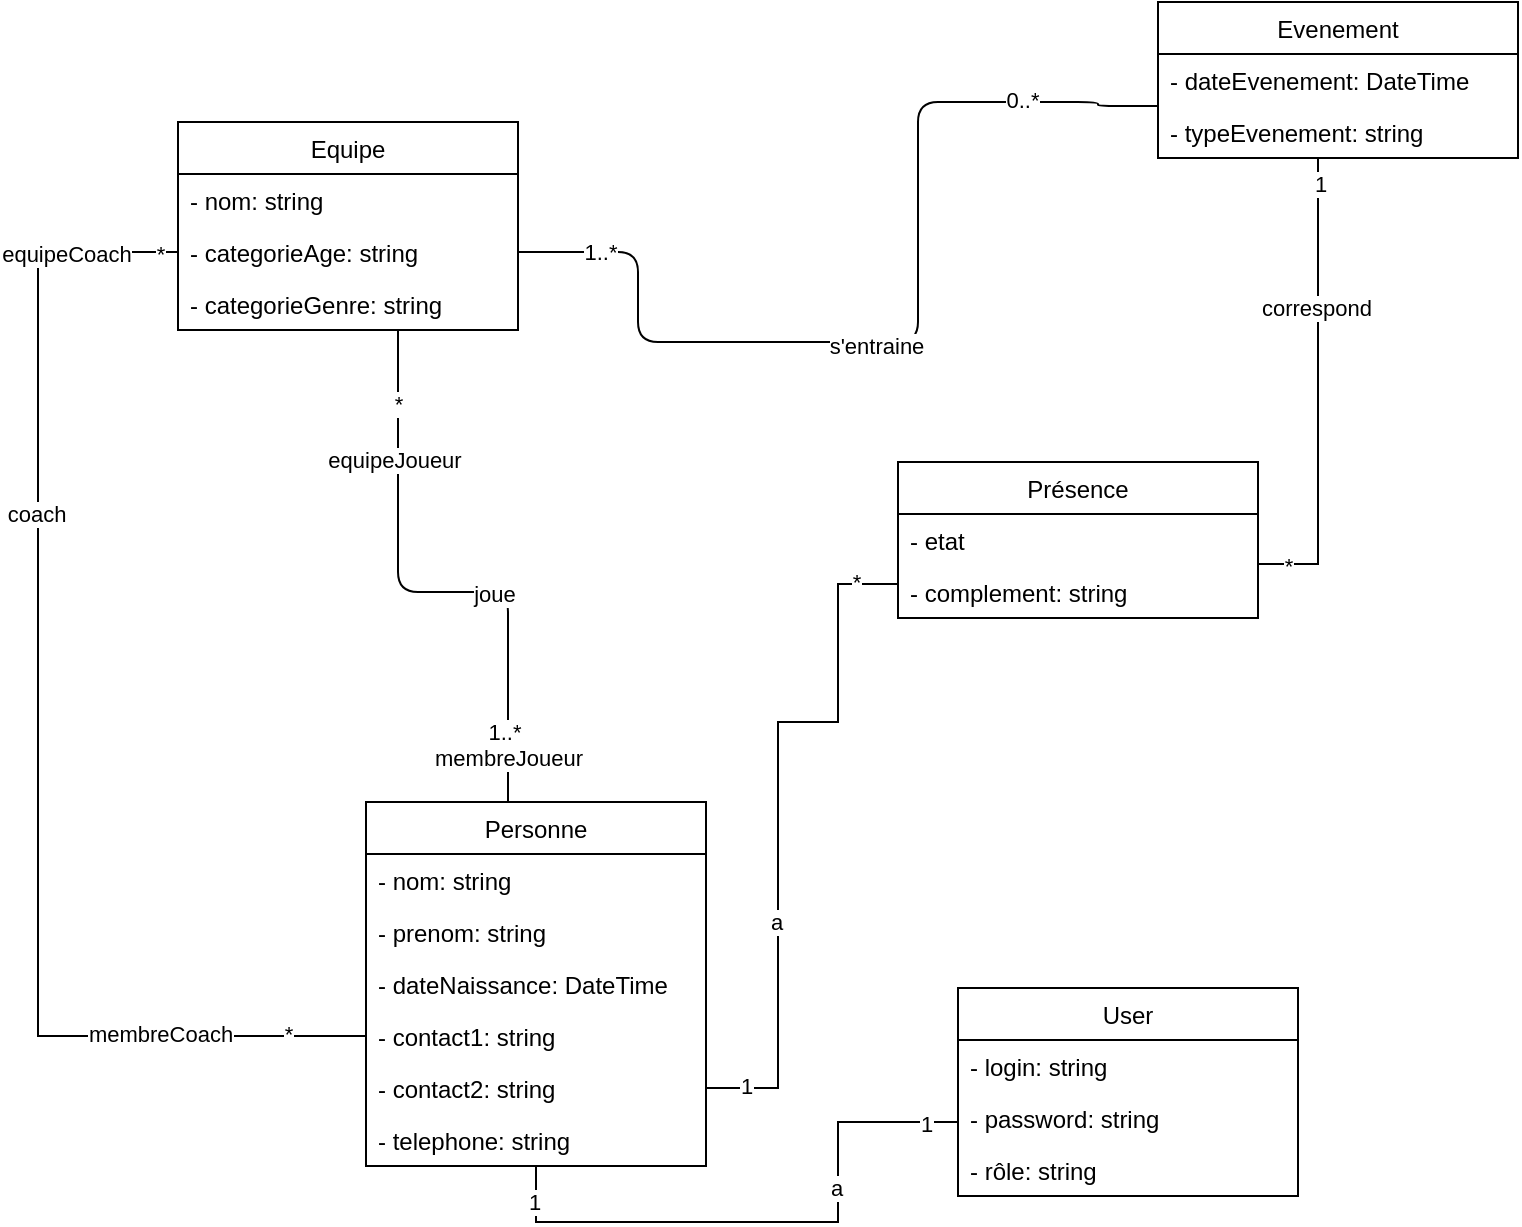 <mxfile>
    <diagram id="K70tNNYMxlvnIxngtAw5" name="Page-1">
        <mxGraphModel dx="1249" dy="719" grid="1" gridSize="10" guides="1" tooltips="1" connect="1" arrows="1" fold="1" page="1" pageScale="1" pageWidth="827" pageHeight="1169" math="0" shadow="0">
            <root>
                <mxCell id="0"/>
                <mxCell id="1" parent="0"/>
                <mxCell id="2" value="Personne" style="swimlane;fontStyle=0;childLayout=stackLayout;horizontal=1;startSize=26;fillColor=none;horizontalStack=0;resizeParent=1;resizeParentMax=0;resizeLast=0;collapsible=1;marginBottom=0;" parent="1" vertex="1">
                    <mxGeometry x="244" y="440" width="170" height="182" as="geometry"/>
                </mxCell>
                <mxCell id="3" value="- nom: string" style="text;strokeColor=none;fillColor=none;align=left;verticalAlign=top;spacingLeft=4;spacingRight=4;overflow=hidden;rotatable=0;points=[[0,0.5],[1,0.5]];portConstraint=eastwest;" parent="2" vertex="1">
                    <mxGeometry y="26" width="170" height="26" as="geometry"/>
                </mxCell>
                <mxCell id="4" value="- prenom: string" style="text;strokeColor=none;fillColor=none;align=left;verticalAlign=top;spacingLeft=4;spacingRight=4;overflow=hidden;rotatable=0;points=[[0,0.5],[1,0.5]];portConstraint=eastwest;" parent="2" vertex="1">
                    <mxGeometry y="52" width="170" height="26" as="geometry"/>
                </mxCell>
                <mxCell id="5" value="- dateNaissance: DateTime" style="text;strokeColor=none;fillColor=none;align=left;verticalAlign=top;spacingLeft=4;spacingRight=4;overflow=hidden;rotatable=0;points=[[0,0.5],[1,0.5]];portConstraint=eastwest;" parent="2" vertex="1">
                    <mxGeometry y="78" width="170" height="26" as="geometry"/>
                </mxCell>
                <mxCell id="22" value="- contact1: string" style="text;strokeColor=none;fillColor=none;align=left;verticalAlign=top;spacingLeft=4;spacingRight=4;overflow=hidden;rotatable=0;points=[[0,0.5],[1,0.5]];portConstraint=eastwest;" parent="2" vertex="1">
                    <mxGeometry y="104" width="170" height="26" as="geometry"/>
                </mxCell>
                <mxCell id="23" value="- contact2: string" style="text;strokeColor=none;fillColor=none;align=left;verticalAlign=top;spacingLeft=4;spacingRight=4;overflow=hidden;rotatable=0;points=[[0,0.5],[1,0.5]];portConstraint=eastwest;" parent="2" vertex="1">
                    <mxGeometry y="130" width="170" height="26" as="geometry"/>
                </mxCell>
                <mxCell id="108" value="- telephone: string" style="text;strokeColor=none;fillColor=none;align=left;verticalAlign=top;spacingLeft=4;spacingRight=4;overflow=hidden;rotatable=0;points=[[0,0.5],[1,0.5]];portConstraint=eastwest;" parent="2" vertex="1">
                    <mxGeometry y="156" width="170" height="26" as="geometry"/>
                </mxCell>
                <mxCell id="6" value="Equipe" style="swimlane;fontStyle=0;childLayout=stackLayout;horizontal=1;startSize=26;fillColor=none;horizontalStack=0;resizeParent=1;resizeParentMax=0;resizeLast=0;collapsible=1;marginBottom=0;" parent="1" vertex="1">
                    <mxGeometry x="150" y="100" width="170" height="104" as="geometry"/>
                </mxCell>
                <mxCell id="7" value="- nom: string" style="text;strokeColor=none;fillColor=none;align=left;verticalAlign=top;spacingLeft=4;spacingRight=4;overflow=hidden;rotatable=0;points=[[0,0.5],[1,0.5]];portConstraint=eastwest;" parent="6" vertex="1">
                    <mxGeometry y="26" width="170" height="26" as="geometry"/>
                </mxCell>
                <mxCell id="118" value="- categorieAge: string" style="text;strokeColor=none;fillColor=none;align=left;verticalAlign=top;spacingLeft=4;spacingRight=4;overflow=hidden;rotatable=0;points=[[0,0.5],[1,0.5]];portConstraint=eastwest;" parent="6" vertex="1">
                    <mxGeometry y="52" width="170" height="26" as="geometry"/>
                </mxCell>
                <mxCell id="122" value="- categorieGenre: string" style="text;strokeColor=none;fillColor=none;align=left;verticalAlign=top;spacingLeft=4;spacingRight=4;overflow=hidden;rotatable=0;points=[[0,0.5],[1,0.5]];portConstraint=eastwest;" parent="6" vertex="1">
                    <mxGeometry y="78" width="170" height="26" as="geometry"/>
                </mxCell>
                <mxCell id="32" value="" style="endArrow=none;html=1;edgeStyle=orthogonalEdgeStyle;" parent="1" source="6" target="2" edge="1">
                    <mxGeometry relative="1" as="geometry">
                        <mxPoint x="235" y="192" as="sourcePoint"/>
                        <mxPoint x="245" y="290" as="targetPoint"/>
                        <Array as="points">
                            <mxPoint x="260" y="335"/>
                            <mxPoint x="315" y="335"/>
                        </Array>
                    </mxGeometry>
                </mxCell>
                <mxCell id="33" value="joue" style="edgeLabel;html=1;align=center;verticalAlign=middle;resizable=0;points=[];" parent="32" vertex="1" connectable="0">
                    <mxGeometry x="0.23" y="-1" relative="1" as="geometry">
                        <mxPoint as="offset"/>
                    </mxGeometry>
                </mxCell>
                <mxCell id="34" value="*" style="edgeLabel;html=1;align=center;verticalAlign=middle;resizable=0;points=[];" parent="32" vertex="1" connectable="0">
                    <mxGeometry x="-0.75" relative="1" as="geometry">
                        <mxPoint as="offset"/>
                    </mxGeometry>
                </mxCell>
                <mxCell id="35" value="1..*" style="edgeLabel;html=1;align=center;verticalAlign=middle;resizable=0;points=[];" parent="32" vertex="1" connectable="0">
                    <mxGeometry x="0.76" y="-2" relative="1" as="geometry">
                        <mxPoint as="offset"/>
                    </mxGeometry>
                </mxCell>
                <mxCell id="xc1KIOMH44BrLQuGxw0R-176" value="membreJoueur" style="edgeLabel;html=1;align=center;verticalAlign=middle;resizable=0;points=[];" parent="32" vertex="1" connectable="0">
                    <mxGeometry x="0.845" relative="1" as="geometry">
                        <mxPoint as="offset"/>
                    </mxGeometry>
                </mxCell>
                <mxCell id="xc1KIOMH44BrLQuGxw0R-178" value="equipeJoueur" style="edgeLabel;html=1;align=center;verticalAlign=middle;resizable=0;points=[];" parent="32" vertex="1" connectable="0">
                    <mxGeometry x="-0.552" y="-2" relative="1" as="geometry">
                        <mxPoint as="offset"/>
                    </mxGeometry>
                </mxCell>
                <mxCell id="xc1KIOMH44BrLQuGxw0R-154" style="edgeStyle=orthogonalEdgeStyle;rounded=0;orthogonalLoop=1;jettySize=auto;html=1;endArrow=none;endFill=0;" parent="1" source="50" target="xc1KIOMH44BrLQuGxw0R-146" edge="1">
                    <mxGeometry relative="1" as="geometry">
                        <Array as="points">
                            <mxPoint x="720" y="321"/>
                        </Array>
                    </mxGeometry>
                </mxCell>
                <mxCell id="xc1KIOMH44BrLQuGxw0R-155" value="*" style="edgeLabel;html=1;align=center;verticalAlign=middle;resizable=0;points=[];" parent="xc1KIOMH44BrLQuGxw0R-154" vertex="1" connectable="0">
                    <mxGeometry x="0.876" y="1" relative="1" as="geometry">
                        <mxPoint as="offset"/>
                    </mxGeometry>
                </mxCell>
                <mxCell id="xc1KIOMH44BrLQuGxw0R-156" value="1" style="edgeLabel;html=1;align=center;verticalAlign=middle;resizable=0;points=[];" parent="xc1KIOMH44BrLQuGxw0R-154" vertex="1" connectable="0">
                    <mxGeometry x="-0.889" y="1" relative="1" as="geometry">
                        <mxPoint as="offset"/>
                    </mxGeometry>
                </mxCell>
                <mxCell id="xc1KIOMH44BrLQuGxw0R-165" value="correspond" style="edgeLabel;html=1;align=center;verticalAlign=middle;resizable=0;points=[];" parent="xc1KIOMH44BrLQuGxw0R-154" vertex="1" connectable="0">
                    <mxGeometry x="-0.358" y="-1" relative="1" as="geometry">
                        <mxPoint as="offset"/>
                    </mxGeometry>
                </mxCell>
                <mxCell id="50" value="Evenement" style="swimlane;fontStyle=0;childLayout=stackLayout;horizontal=1;startSize=26;fillColor=none;horizontalStack=0;resizeParent=1;resizeParentMax=0;resizeLast=0;collapsible=1;marginBottom=0;" parent="1" vertex="1">
                    <mxGeometry x="640" y="40" width="180" height="78" as="geometry"/>
                </mxCell>
                <mxCell id="81" value="- dateEvenement: DateTime" style="text;strokeColor=none;fillColor=none;align=left;verticalAlign=top;spacingLeft=4;spacingRight=4;overflow=hidden;rotatable=0;points=[[0,0.5],[1,0.5]];portConstraint=eastwest;" parent="50" vertex="1">
                    <mxGeometry y="26" width="180" height="26" as="geometry"/>
                </mxCell>
                <mxCell id="117" value="- typeEvenement: string" style="text;strokeColor=none;fillColor=none;align=left;verticalAlign=top;spacingLeft=4;spacingRight=4;overflow=hidden;rotatable=0;points=[[0,0.5],[1,0.5]];portConstraint=eastwest;" parent="50" vertex="1">
                    <mxGeometry y="52" width="180" height="26" as="geometry"/>
                </mxCell>
                <mxCell id="134" value="" style="html=1;edgeStyle=orthogonalEdgeStyle;endArrow=none;endFill=0;" parent="1" source="6" target="50" edge="1">
                    <mxGeometry relative="1" as="geometry">
                        <Array as="points">
                            <mxPoint x="380" y="165"/>
                            <mxPoint x="380" y="210"/>
                            <mxPoint x="520" y="210"/>
                            <mxPoint x="520" y="90"/>
                            <mxPoint x="610" y="90"/>
                            <mxPoint x="610" y="92"/>
                        </Array>
                        <mxPoint x="380" y="450" as="sourcePoint"/>
                        <mxPoint x="530" y="170" as="targetPoint"/>
                    </mxGeometry>
                </mxCell>
                <mxCell id="135" value="s'entraine" style="edgeLabel;html=1;align=center;verticalAlign=middle;resizable=0;points=[];" parent="134" vertex="1" connectable="0">
                    <mxGeometry x="-0.081" y="-2" relative="1" as="geometry">
                        <mxPoint as="offset"/>
                    </mxGeometry>
                </mxCell>
                <mxCell id="136" value="1..*" style="edgeLabel;html=1;align=center;verticalAlign=middle;resizable=0;points=[];" parent="134" vertex="1" connectable="0">
                    <mxGeometry x="-0.831" relative="1" as="geometry">
                        <mxPoint as="offset"/>
                    </mxGeometry>
                </mxCell>
                <mxCell id="137" value="0..*" style="edgeLabel;html=1;align=center;verticalAlign=middle;resizable=0;points=[];" parent="134" vertex="1" connectable="0">
                    <mxGeometry x="0.711" y="1" relative="1" as="geometry">
                        <mxPoint as="offset"/>
                    </mxGeometry>
                </mxCell>
                <mxCell id="xc1KIOMH44BrLQuGxw0R-146" value="Présence" style="swimlane;fontStyle=0;childLayout=stackLayout;horizontal=1;startSize=26;fillColor=none;horizontalStack=0;resizeParent=1;resizeParentMax=0;resizeLast=0;collapsible=1;marginBottom=0;" parent="1" vertex="1">
                    <mxGeometry x="510" y="270" width="180" height="78" as="geometry"/>
                </mxCell>
                <mxCell id="xc1KIOMH44BrLQuGxw0R-147" value="- etat" style="text;strokeColor=none;fillColor=none;align=left;verticalAlign=top;spacingLeft=4;spacingRight=4;overflow=hidden;rotatable=0;points=[[0,0.5],[1,0.5]];portConstraint=eastwest;" parent="xc1KIOMH44BrLQuGxw0R-146" vertex="1">
                    <mxGeometry y="26" width="180" height="26" as="geometry"/>
                </mxCell>
                <mxCell id="xc1KIOMH44BrLQuGxw0R-148" value="- complement: string" style="text;strokeColor=none;fillColor=none;align=left;verticalAlign=top;spacingLeft=4;spacingRight=4;overflow=hidden;rotatable=0;points=[[0,0.5],[1,0.5]];portConstraint=eastwest;" parent="xc1KIOMH44BrLQuGxw0R-146" vertex="1">
                    <mxGeometry y="52" width="180" height="26" as="geometry"/>
                </mxCell>
                <mxCell id="xc1KIOMH44BrLQuGxw0R-161" style="edgeStyle=orthogonalEdgeStyle;rounded=0;orthogonalLoop=1;jettySize=auto;html=1;endArrow=none;endFill=0;" parent="1" source="2" target="xc1KIOMH44BrLQuGxw0R-146" edge="1">
                    <mxGeometry relative="1" as="geometry">
                        <mxPoint x="730" y="154" as="sourcePoint"/>
                        <mxPoint x="700" y="331" as="targetPoint"/>
                        <Array as="points">
                            <mxPoint x="450" y="583"/>
                            <mxPoint x="450" y="400"/>
                            <mxPoint x="480" y="400"/>
                            <mxPoint x="480" y="331"/>
                        </Array>
                    </mxGeometry>
                </mxCell>
                <mxCell id="xc1KIOMH44BrLQuGxw0R-162" value="*" style="edgeLabel;html=1;align=center;verticalAlign=middle;resizable=0;points=[];" parent="xc1KIOMH44BrLQuGxw0R-161" vertex="1" connectable="0">
                    <mxGeometry x="0.876" y="1" relative="1" as="geometry">
                        <mxPoint as="offset"/>
                    </mxGeometry>
                </mxCell>
                <mxCell id="xc1KIOMH44BrLQuGxw0R-163" value="1" style="edgeLabel;html=1;align=center;verticalAlign=middle;resizable=0;points=[];" parent="xc1KIOMH44BrLQuGxw0R-161" vertex="1" connectable="0">
                    <mxGeometry x="-0.889" y="1" relative="1" as="geometry">
                        <mxPoint as="offset"/>
                    </mxGeometry>
                </mxCell>
                <mxCell id="xc1KIOMH44BrLQuGxw0R-164" value="a" style="edgeLabel;html=1;align=center;verticalAlign=middle;resizable=0;points=[];" parent="xc1KIOMH44BrLQuGxw0R-161" vertex="1" connectable="0">
                    <mxGeometry x="-0.317" y="1" relative="1" as="geometry">
                        <mxPoint as="offset"/>
                    </mxGeometry>
                </mxCell>
                <mxCell id="xc1KIOMH44BrLQuGxw0R-170" style="edgeStyle=orthogonalEdgeStyle;rounded=0;orthogonalLoop=1;jettySize=auto;html=1;endArrow=none;endFill=0;" parent="1" source="6" target="2" edge="1">
                    <mxGeometry relative="1" as="geometry">
                        <mxPoint x="730" y="154" as="sourcePoint"/>
                        <mxPoint x="700" y="331" as="targetPoint"/>
                        <Array as="points">
                            <mxPoint x="80" y="165"/>
                            <mxPoint x="80" y="557"/>
                        </Array>
                    </mxGeometry>
                </mxCell>
                <mxCell id="xc1KIOMH44BrLQuGxw0R-171" value="*" style="edgeLabel;html=1;align=center;verticalAlign=middle;resizable=0;points=[];" parent="xc1KIOMH44BrLQuGxw0R-170" vertex="1" connectable="0">
                    <mxGeometry x="0.876" y="1" relative="1" as="geometry">
                        <mxPoint as="offset"/>
                    </mxGeometry>
                </mxCell>
                <mxCell id="xc1KIOMH44BrLQuGxw0R-172" value="*" style="edgeLabel;html=1;align=center;verticalAlign=middle;resizable=0;points=[];" parent="xc1KIOMH44BrLQuGxw0R-170" vertex="1" connectable="0">
                    <mxGeometry x="-0.889" y="1" relative="1" as="geometry">
                        <mxPoint x="25" as="offset"/>
                    </mxGeometry>
                </mxCell>
                <mxCell id="xc1KIOMH44BrLQuGxw0R-173" value="coach" style="edgeLabel;html=1;align=center;verticalAlign=middle;resizable=0;points=[];" parent="xc1KIOMH44BrLQuGxw0R-170" vertex="1" connectable="0">
                    <mxGeometry x="-0.358" y="-1" relative="1" as="geometry">
                        <mxPoint as="offset"/>
                    </mxGeometry>
                </mxCell>
                <mxCell id="xc1KIOMH44BrLQuGxw0R-174" value="membreCoach" style="edgeLabel;html=1;align=center;verticalAlign=middle;resizable=0;points=[];" parent="xc1KIOMH44BrLQuGxw0R-170" vertex="1" connectable="0">
                    <mxGeometry x="0.787" y="1" relative="1" as="geometry">
                        <mxPoint x="-37" as="offset"/>
                    </mxGeometry>
                </mxCell>
                <mxCell id="xc1KIOMH44BrLQuGxw0R-177" value="equipeCoach" style="edgeLabel;html=1;align=center;verticalAlign=middle;resizable=0;points=[];" parent="xc1KIOMH44BrLQuGxw0R-170" vertex="1" connectable="0">
                    <mxGeometry x="-0.819" y="1" relative="1" as="geometry">
                        <mxPoint as="offset"/>
                    </mxGeometry>
                </mxCell>
                <mxCell id="138" value="User" style="swimlane;fontStyle=0;childLayout=stackLayout;horizontal=1;startSize=26;fillColor=none;horizontalStack=0;resizeParent=1;resizeParentMax=0;resizeLast=0;collapsible=1;marginBottom=0;" vertex="1" parent="1">
                    <mxGeometry x="540" y="533" width="170" height="104" as="geometry"/>
                </mxCell>
                <mxCell id="124" value="- login: string" style="text;strokeColor=none;fillColor=none;align=left;verticalAlign=top;spacingLeft=4;spacingRight=4;overflow=hidden;rotatable=0;points=[[0,0.5],[1,0.5]];portConstraint=eastwest;" parent="138" vertex="1">
                    <mxGeometry y="26" width="170" height="26" as="geometry"/>
                </mxCell>
                <mxCell id="125" value="- password: string" style="text;strokeColor=none;fillColor=none;align=left;verticalAlign=top;spacingLeft=4;spacingRight=4;overflow=hidden;rotatable=0;points=[[0,0.5],[1,0.5]];portConstraint=eastwest;" parent="138" vertex="1">
                    <mxGeometry y="52" width="170" height="26" as="geometry"/>
                </mxCell>
                <mxCell id="140" value="- rôle: string" style="text;strokeColor=none;fillColor=none;align=left;verticalAlign=top;spacingLeft=4;spacingRight=4;overflow=hidden;rotatable=0;points=[[0,0.5],[1,0.5]];portConstraint=eastwest;" vertex="1" parent="138">
                    <mxGeometry y="78" width="170" height="26" as="geometry"/>
                </mxCell>
                <mxCell id="142" style="edgeStyle=orthogonalEdgeStyle;rounded=0;orthogonalLoop=1;jettySize=auto;html=1;endArrow=none;endFill=0;" edge="1" parent="1" source="138" target="2">
                    <mxGeometry relative="1" as="geometry">
                        <Array as="points">
                            <mxPoint x="480" y="600"/>
                            <mxPoint x="480" y="650"/>
                            <mxPoint x="329" y="650"/>
                        </Array>
                        <mxPoint x="520" y="510" as="sourcePoint"/>
                        <mxPoint x="460" y="670" as="targetPoint"/>
                    </mxGeometry>
                </mxCell>
                <mxCell id="143" value="1" style="edgeLabel;html=1;align=center;verticalAlign=middle;resizable=0;points=[];" vertex="1" connectable="0" parent="142">
                    <mxGeometry x="0.876" y="1" relative="1" as="geometry">
                        <mxPoint as="offset"/>
                    </mxGeometry>
                </mxCell>
                <mxCell id="144" value="1" style="edgeLabel;html=1;align=center;verticalAlign=middle;resizable=0;points=[];" vertex="1" connectable="0" parent="142">
                    <mxGeometry x="-0.889" y="1" relative="1" as="geometry">
                        <mxPoint as="offset"/>
                    </mxGeometry>
                </mxCell>
                <mxCell id="145" value="a" style="edgeLabel;html=1;align=center;verticalAlign=middle;resizable=0;points=[];" vertex="1" connectable="0" parent="142">
                    <mxGeometry x="-0.358" y="-1" relative="1" as="geometry">
                        <mxPoint as="offset"/>
                    </mxGeometry>
                </mxCell>
            </root>
        </mxGraphModel>
    </diagram>
</mxfile>